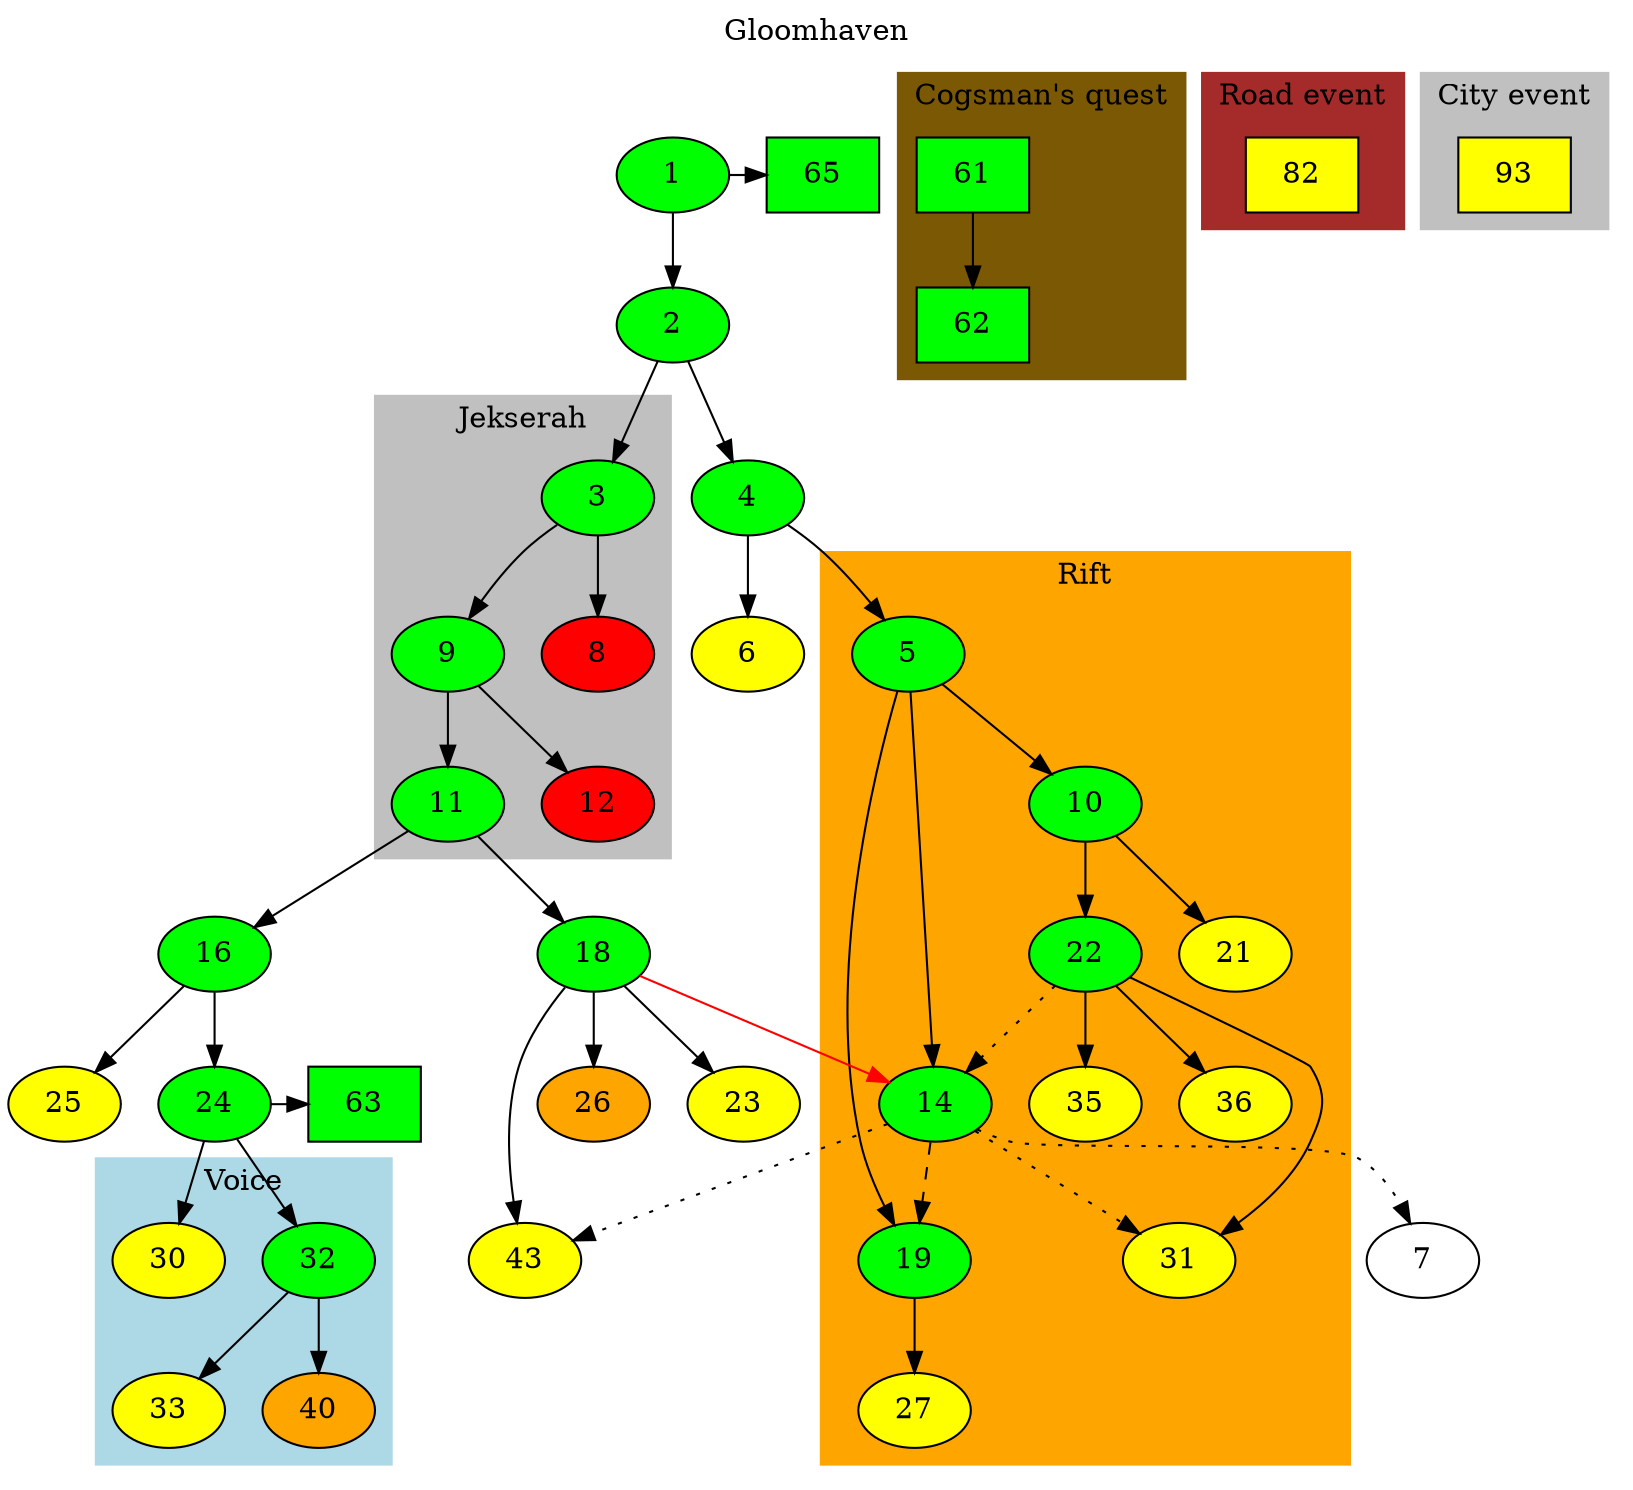 digraph world {
	label="Gloomhaven";
	labelloc="top";

	# Normal, completed
	1,2,3,4,5,9,10,11,14,16,18,19,22,24,32 [style=filled fillcolor="green"];
	# Normal, incomplete
	6,21,23,25,27,30,31,33,35,36,43 [style=filled fillcolor="yellow"];
	# Normal, incomplete, requirements not met
	26,40 [style=filled fillcolor="orange"];
	# Normal, uncompletable
	8,12 [style=filled fillcolor="red"];

	# Side, completed
	## Personal quest
	61,62 [style=filled fillcolor="green" shape=box]; 
	## Random reward
	63,65 [style=filled fillcolor="green" shape=box]; 
	{rank=same; 1 65;}
	{rank=same; 24 63;}

	# Side, incomplete
	# Road
	82,93 [style=filled fillcolor="yellow" shape=box]; 

	1 -> 2;
	1 -> 65;

	2 -> 3;
	2 -> 4;
	4 -> 5;
	4 -> 6;
	14 -> 7 [style="dotted"]; # Reference
	14 -> 31 [style="dotted"]; # Reference
	14 -> 43 [style="dotted"]; # Reference

	11 -> 16;
	11 -> 18;
	18 -> 14 [color="red"];
	18 -> 23;
	18 -> 26;
	18 -> 43;
	16 -> 25;
	16 -> 24;
	24 -> 32;
	24 -> 63


	subgraph cluster_0 {
		label = "Jekserah";
		style = "filled";
		color = "grey";
		3 -> 8;
		3 -> 9;
		9 -> 11;
		9 -> 12;
	}

	subgraph cluster_1 {
		label = "Rift";
		style = "filled";
		color = "orange";
		5 -> 10;
		5 -> 14;
		5 -> 19;
		14 -> 19 [style="dashed"]; # Unlocks
		19 -> 27;
		10 -> 21;
		10 -> 22;
		22 -> 14 [style="dotted"]; # Reference
		22 -> 31;
		22 -> 35;
		22 -> 36;
	}

	subgraph cluster_2{
		label = "Voice";
		style = "filled";
		color = "lightblue";
		24 -> 30;
		32 -> 33;
		32 -> 40;
	}

	subgraph cluster_10 {
		label = "Cogsman's quest";
		style = "filled";
		color = "#7b5804";
		61 -> 62;
	}

	subgraph cluster_20 {
		label = "City event";
		style = "filled";
		color = "grey";
		93;
	}

	subgraph cluster_21 {
		label = "Road event";
		style = "filled";
		color = "brown";
		82;
	}
}
